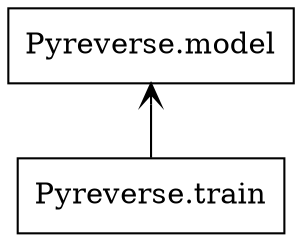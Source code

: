 digraph "packages_Pyreverse" {
rankdir=BT
charset="utf-8"
"Pyreverse.model" [color="black", label=<Pyreverse.model>, shape="box", style="solid"];
"Pyreverse.train" [color="black", label=<Pyreverse.train>, shape="box", style="solid"];
"Pyreverse.train" -> "Pyreverse.model" [arrowhead="open", arrowtail="none"];
}
